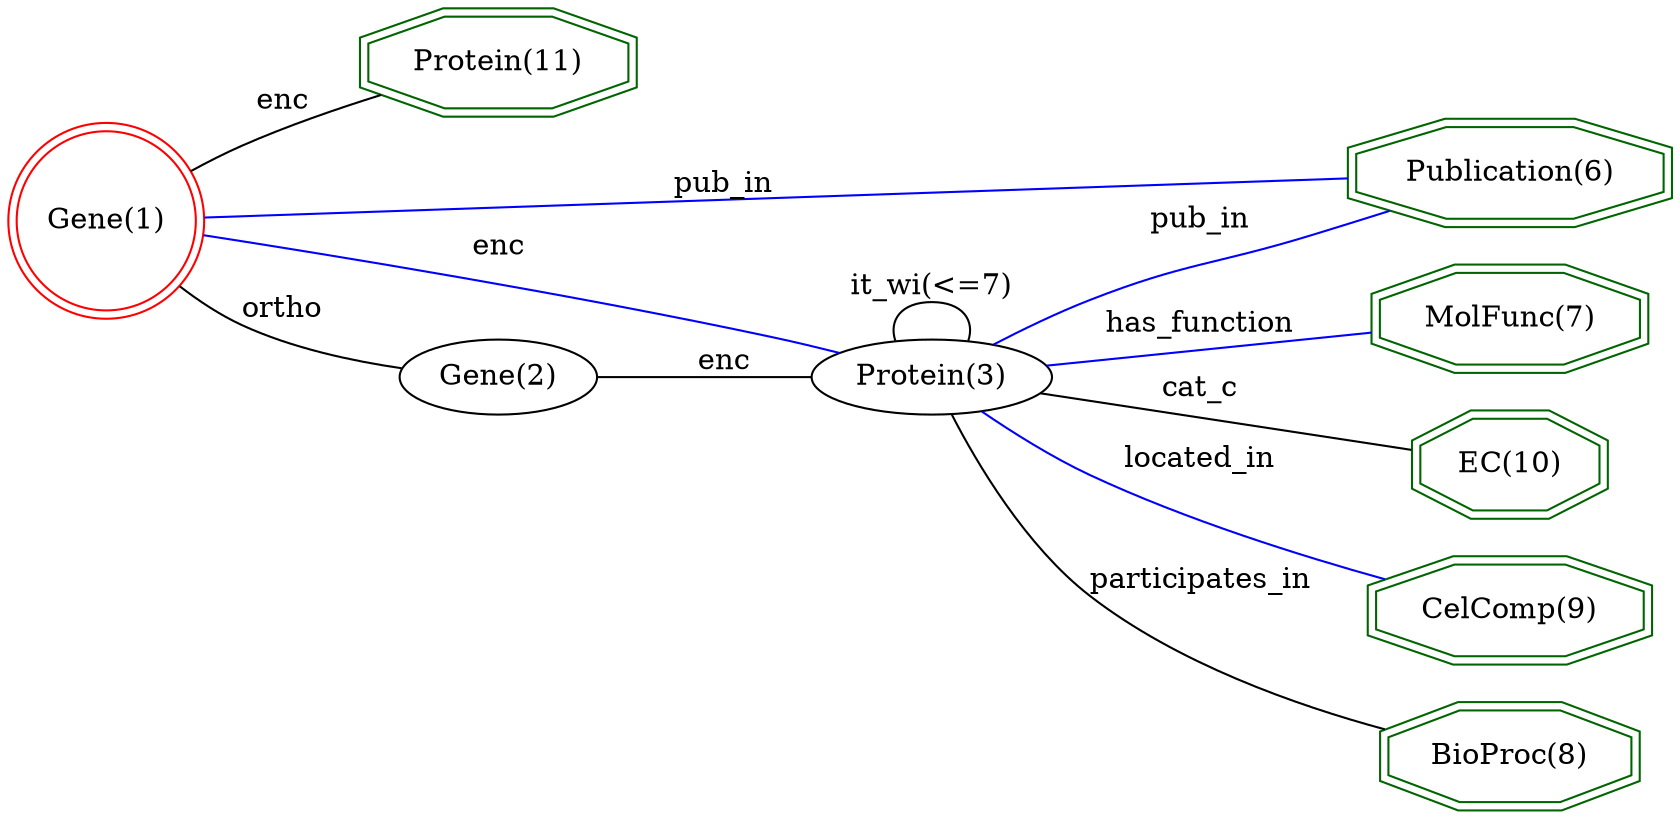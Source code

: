digraph {
	graph [_draw_="c 9 -#fffffe00 C 7 -#ffffff P 4 0 0 0 342 692.72 342 692.72 0 ",
		bb="0,0,692.72,342",
		dpi=96,
		rankdir=LR,
		xdotversion=1.7
	];
	node [label="\N"];
	"MolFunc(7)"	[_draw_="c 7 -#006400 p 8 680.41 200.54 680.41 215.46 646.79 226 599.24 226 565.62 215.46 565.62 200.54 599.24 190 646.79 190 c 7 -#006400 \
p 8 684.42 197.61 684.42 218.39 647.4 230 598.63 230 561.61 218.39 561.61 197.61 598.63 186 647.4 186 ",
		_ldraw_="F 14 11 -Times-Roman c 7 -#000000 T 623.02 203.8 0 67.66 10 -MolFunc(7) ",
		color=darkgreen,
		height=0.61111,
		pos="623.02,208",
		shape=doubleoctagon,
		width=1.7];
	"EC(10)"	[_draw_="c 7 -#006400 p 8 662.24 138.54 662.24 153.46 639.26 164 606.77 164 583.79 153.46 583.79 138.54 606.77 128 639.26 128 c 7 -#006400 \
p 8 666.25 135.98 666.25 156.02 640.14 168 605.89 168 579.78 156.02 579.78 135.98 605.89 124 640.14 124 ",
		_ldraw_="F 14 11 -Times-Roman c 7 -#000000 T 623.02 141.8 0 41.21 6 -EC(10) ",
		color=darkgreen,
		height=0.61111,
		pos="623.02,146",
		shape=doubleoctagon,
		width=1.1977];
	"Gene(1)"	[_draw_="c 7 -#ff0000 e 43.08 249 39.15 39.15 c 7 -#ff0000 e 43.08 249 43.15 43.15 ",
		_ldraw_="F 14 11 -Times-Roman c 7 -#000000 T 43.08 244.8 0 45.86 7 -Gene(1) ",
		color=red,
		height=1.1966,
		pos="43.077,249",
		shape=doublecircle,
		width=1.1966];
	"Protein(11)"	[_draw_="c 7 -#006400 p 8 264.25 312.54 264.25 327.46 232.41 338 187.38 338 155.53 327.46 155.53 312.54 187.38 302 232.41 302 c 7 -#006400 \
p 8 268.27 309.66 268.27 330.34 233.06 342 186.73 342 151.52 330.34 151.52 309.66 186.73 298 233.06 298 ",
		_ldraw_="F 14 11 -Times-Roman c 7 -#000000 T 209.89 315.8 0 63.25 11 -Protein(11) ",
		color=darkgreen,
		height=0.61111,
		pos="209.89,320",
		shape=doubleoctagon,
		width=1.6163];
	"Gene(1)" -> "Protein(11)"	[_draw_="c 7 -#000000 B 7 80 271.46 87.81 275.91 96.14 280.33 104.15 284 122.6 292.44 143.63 300.04 161.98 306.06 ",
		_ldraw_="F 14 11 -Times-Roman c 7 -#000000 T 118.93 297.8 0 19.43 3 -enc ",
		arrowhead=none,
		color=black,
		label=enc,
		lp="118.93,302",
		pos="80.002,271.46 87.814,275.91 96.142,280.33 104.15,284 122.6,292.44 143.63,300.04 161.98,306.06"];
	"Publication(6)"	[_draw_="c 7 -#006400 p 8 688.91 262.54 688.91 277.46 650.31 288 595.72 288 557.12 277.46 557.12 262.54 595.72 252 650.31 252 c 7 -#006400 \
p 8 692.92 259.49 692.92 280.51 650.85 292 595.18 292 553.11 280.51 553.11 259.49 595.18 248 650.85 248 ",
		_ldraw_="F 14 11 -Times-Roman c 7 -#000000 T 623.02 265.8 0 80.1 14 -Publication(6) ",
		color=darkgreen,
		height=0.61111,
		pos="623.02,270",
		shape=doubleoctagon,
		width=1.9362];
	"Gene(1)" -> "Publication(6)"	[_draw_="c 7 -#0000ff B 4 86.57 250.54 185.5 254.14 431.94 263.09 552.87 267.49 ",
		_ldraw_="F 14 11 -Times-Roman c 7 -#000000 T 305.52 261.8 0 38.89 6 -pub_in ",
		arrowhead=none,
		color=blue,
		label=pub_in,
		lp="305.52,266",
		pos="86.574,250.54 185.5,254.14 431.94,263.09 552.87,267.49"];
	"Protein(3)"	[_draw_="c 7 -#000000 e 388.93 174 45.93 18 ",
		_ldraw_="F 14 11 -Times-Roman c 7 -#000000 T 388.93 169.8 0 56.77 10 -Protein(3) ",
		height=0.5,
		pos="388.93,174",
		width=1.2768];
	"Gene(1)" -> "Protein(3)"	[_draw_="c 7 -#0000ff B 7 85.71 241.61 140.75 231.59 240.61 212.58 324.97 192 333.69 189.87 343.03 187.34 351.77 184.86 ",
		_ldraw_="F 14 11 -Times-Roman c 7 -#000000 T 209.89 230.8 0 19.43 3 -enc ",
		arrowhead=none,
		color=blue,
		label=enc,
		lp="209.89,235",
		pos="85.708,241.61 140.75,231.59 240.61,212.58 324.97,192 333.69,189.87 343.03,187.34 351.77,184.86"];
	"Gene(2)"	[_draw_="c 7 -#000000 e 209.89 174 39.15 18 ",
		_ldraw_="F 14 11 -Times-Roman c 7 -#000000 T 209.89 169.8 0 45.86 7 -Gene(2) ",
		height=0.5,
		pos="209.89,174",
		width=1.0855];
	"Gene(1)" -> "Gene(2)"	[_draw_="c 7 -#000000 B 7 74.99 219.47 83.86 212.24 93.92 205.12 104.15 200 125.44 189.36 151.38 182.87 172.12 179.04 ",
		_ldraw_="F 14 11 -Times-Roman c 7 -#000000 T 118.93 202.8 0 29.55 5 -ortho ",
		arrowhead=none,
		color=black,
		label=ortho,
		lp="118.93,207",
		pos="74.986,219.47 83.861,212.24 93.922,205.12 104.15,200 125.44,189.36 151.38,182.87 172.12,179.04"];
	"CelComp(9)"	[_draw_="c 7 -#006400 p 8 681.62 76.54 681.62 91.46 647.29 102 598.74 102 564.41 91.46 564.41 76.54 598.74 66 647.29 66 c 7 -#006400 p 8 \
685.61 73.59 685.61 94.41 647.89 106 598.14 106 560.42 94.41 560.42 73.59 598.14 62 647.89 62 ",
		_ldraw_="F 14 11 -Times-Roman c 7 -#000000 T 623.02 79.8 0 69.99 10 -CelComp(9) ",
		color=darkgreen,
		height=0.61111,
		pos="623.02,84",
		shape=doubleoctagon,
		width=1.7443];
	"BioProc(8)"	[_draw_="c 7 -#006400 p 8 676.47 14.54 676.47 29.46 645.16 40 600.87 40 569.56 29.46 569.56 14.54 600.87 4 645.16 4 c 7 -#006400 p 8 680.47 \
11.67 680.47 32.33 645.81 44 600.22 44 565.56 32.33 565.56 11.67 600.22 0 645.81 0 ",
		_ldraw_="F 14 11 -Times-Roman c 7 -#000000 T 623.02 17.8 0 62.21 10 -BioProc(8) ",
		color=darkgreen,
		height=0.61111,
		pos="623.02,22",
		shape=doubleoctagon,
		width=1.5966];
	"Protein(3)" -> "MolFunc(7)"	[_draw_="c 7 -#0000ff B 4 432.23 180.2 468.45 185.5 521.03 193.2 561.66 199.16 ",
		_ldraw_="F 14 11 -Times-Roman c 7 -#000000 T 494.1 197.8 0 72.32 12 -has_function ",
		arrowhead=none,
		color=blue,
		label=has_function,
		lp="494.1,202",
		pos="432.23,180.2 468.45,185.5 521.03,193.2 561.66,199.16"];
	"Protein(3)" -> "EC(10)"	[_draw_="c 7 -#000000 B 4 433.04 168.8 474.86 163.75 537.93 156.15 579.53 151.13 ",
		_ldraw_="F 14 11 -Times-Roman c 7 -#000000 T 494.1 168.8 0 29.53 5 -cat_c ",
		arrowhead=none,
		color=black,
		label=cat_c,
		lp="494.1,173",
		pos="433.04,168.8 474.86,163.75 537.93,156.15 579.53,151.13"];
	"Protein(3)" -> "CelComp(9)"	[_draw_="c 7 -#0000ff B 7 414.5 158.9 425.91 152.26 439.83 144.69 452.9 139 491.53 122.17 537.05 107.65 571.12 97.76 ",
		_ldraw_="F 14 11 -Times-Roman c 7 -#000000 T 494.1 141.8 0 58.31 10 -located_in ",
		arrowhead=none,
		color=blue,
		label=located_in,
		lp="494.1,146",
		pos="414.5,158.9 425.91,152.26 439.83,144.69 452.9,139 491.53,122.17 537.05,107.65 571.12,97.761"];
	"Protein(3)" -> "BioProc(8)"	[_draw_="c 7 -#000000 B 7 399.57 156.2 410.38 137.69 429.51 108.95 452.9 91 488.49 63.68 536.41 45.48 572.15 34.67 ",
		_ldraw_="F 14 11 -Times-Roman c 7 -#000000 T 494.1 93.8 0 82.41 15 -participates_in ",
		arrowhead=none,
		color=black,
		label=participates_in,
		lp="494.1,98",
		pos="399.57,156.2 410.38,137.69 429.51,108.95 452.9,91 488.49,63.681 536.41,45.482 572.15,34.667"];
	"Protein(3)" -> "Publication(6)"	[_draw_="c 7 -#0000ff B 7 412.25 189.57 423.98 197.3 438.82 206.38 452.9 213 464.08 218.26 526.97 239.09 572.81 254.05 ",
		_ldraw_="F 14 11 -Times-Roman c 7 -#000000 T 494.1 243.8 0 38.89 6 -pub_in ",
		arrowhead=none,
		color=blue,
		label=pub_in,
		lp="494.1,248",
		pos="412.25,189.57 423.98,197.3 438.82,206.38 452.9,213 464.08,218.26 526.97,239.09 572.81,254.05"];
	"Protein(3)" -> "Protein(3)"	[_draw_="c 7 -#000000 B 7 374.29 191.41 371.56 201.09 376.44 210 388.93 210 401.43 210 406.31 201.09 403.57 191.41 ",
		_ldraw_="F 14 11 -Times-Roman c 7 -#000000 T 388.93 212.8 0 60.89 10 -it_wi(<=7) ",
		arrowhead=none,
		color=black,
		label="it_wi(<=7)",
		lp="388.93,217",
		pos="374.29,191.41 371.56,201.09 376.44,210 388.93,210 401.43,210 406.31,201.09 403.57,191.41"];
	"Gene(2)" -> "Protein(3)"	[_draw_="c 7 -#000000 B 4 249.31 174 276.77 174 313.82 174 342.7 174 ",
		_ldraw_="F 14 11 -Times-Roman c 7 -#000000 T 305.52 176.8 0 19.43 3 -enc ",
		arrowhead=none,
		color=black,
		label=enc,
		lp="305.52,181",
		pos="249.31,174 276.77,174 313.82,174 342.7,174"];
}

